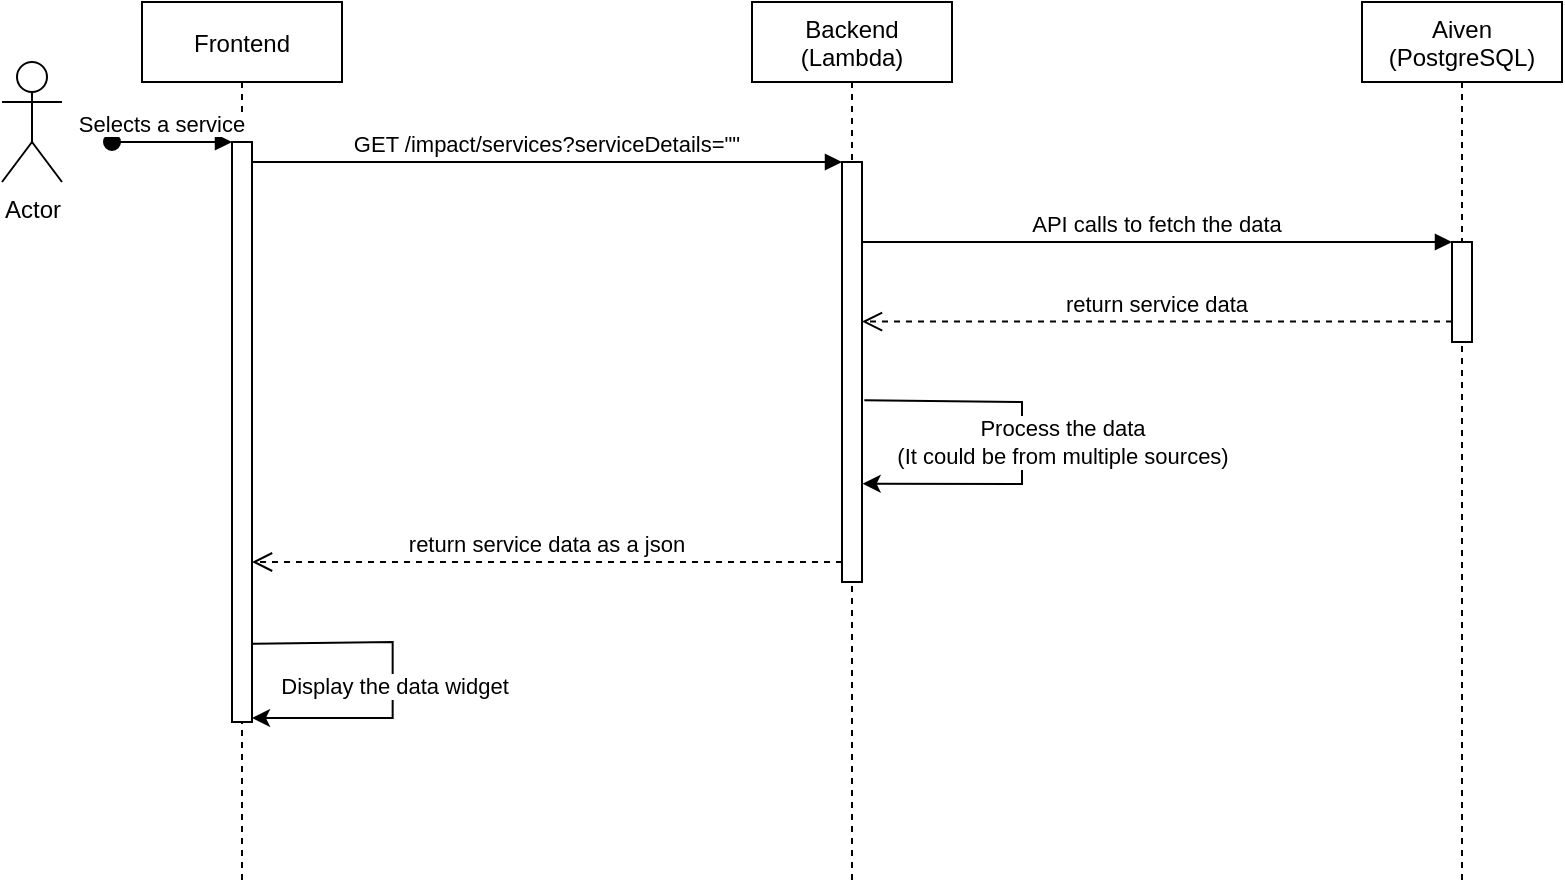 <mxfile version="15.8.3" type="github" pages="2">
  <diagram id="kgpKYQtTHZ0yAKxKKP6v" name="Page-1">
    <mxGraphModel dx="988" dy="530" grid="1" gridSize="10" guides="1" tooltips="1" connect="1" arrows="1" fold="1" page="1" pageScale="1" pageWidth="850" pageHeight="1100" math="0" shadow="0">
      <root>
        <mxCell id="0" />
        <mxCell id="1" parent="0" />
        <mxCell id="3nuBFxr9cyL0pnOWT2aG-1" value="Frontend" style="shape=umlLifeline;perimeter=lifelinePerimeter;container=1;collapsible=0;recursiveResize=0;rounded=0;shadow=0;strokeWidth=1;" parent="1" vertex="1">
          <mxGeometry x="120" y="80" width="100" height="440" as="geometry" />
        </mxCell>
        <mxCell id="3nuBFxr9cyL0pnOWT2aG-2" value="" style="points=[];perimeter=orthogonalPerimeter;rounded=0;shadow=0;strokeWidth=1;" parent="3nuBFxr9cyL0pnOWT2aG-1" vertex="1">
          <mxGeometry x="45" y="70" width="10" height="290" as="geometry" />
        </mxCell>
        <mxCell id="3nuBFxr9cyL0pnOWT2aG-3" value="Selects a service" style="verticalAlign=bottom;startArrow=oval;endArrow=block;startSize=8;shadow=0;strokeWidth=1;" parent="3nuBFxr9cyL0pnOWT2aG-1" target="3nuBFxr9cyL0pnOWT2aG-2" edge="1">
          <mxGeometry x="-0.167" relative="1" as="geometry">
            <mxPoint x="-15" y="70" as="sourcePoint" />
            <mxPoint as="offset" />
          </mxGeometry>
        </mxCell>
        <mxCell id="3nuBFxr9cyL0pnOWT2aG-5" value="Backend&#xa;(Lambda)&#xa;" style="shape=umlLifeline;perimeter=lifelinePerimeter;container=1;collapsible=0;recursiveResize=0;rounded=0;shadow=0;strokeWidth=1;verticalAlign=top;" parent="1" vertex="1">
          <mxGeometry x="425" y="80" width="100" height="440" as="geometry" />
        </mxCell>
        <mxCell id="3nuBFxr9cyL0pnOWT2aG-8" value="GET /impact/services?serviceDetails=&quot;&quot;" style="verticalAlign=bottom;endArrow=block;entryX=0;entryY=0;shadow=0;strokeWidth=1;" parent="1" source="3nuBFxr9cyL0pnOWT2aG-2" target="3nuBFxr9cyL0pnOWT2aG-6" edge="1">
          <mxGeometry relative="1" as="geometry">
            <mxPoint x="275" y="160" as="sourcePoint" />
          </mxGeometry>
        </mxCell>
        <mxCell id="bjiNIsq0SNfEpSB21Sv3-1" value="Actor" style="shape=umlActor;verticalLabelPosition=bottom;verticalAlign=top;html=1;outlineConnect=0;" vertex="1" parent="1">
          <mxGeometry x="50" y="110" width="30" height="60" as="geometry" />
        </mxCell>
        <mxCell id="3nuBFxr9cyL0pnOWT2aG-6" value="" style="points=[];perimeter=orthogonalPerimeter;rounded=0;shadow=0;strokeWidth=1;" parent="1" vertex="1">
          <mxGeometry x="470" y="160" width="10" height="210" as="geometry" />
        </mxCell>
        <mxCell id="bjiNIsq0SNfEpSB21Sv3-3" value="API calls to fetch the data" style="verticalAlign=bottom;endArrow=block;entryX=0;entryY=0;shadow=0;strokeWidth=1;" edge="1" parent="1">
          <mxGeometry relative="1" as="geometry">
            <mxPoint x="480" y="200.0" as="sourcePoint" />
            <mxPoint x="775" y="200.0" as="targetPoint" />
          </mxGeometry>
        </mxCell>
        <mxCell id="bjiNIsq0SNfEpSB21Sv3-4" value="Aiven&#xa;(PostgreSQL)" style="shape=umlLifeline;perimeter=lifelinePerimeter;container=1;collapsible=0;recursiveResize=0;rounded=0;shadow=0;strokeWidth=1;verticalAlign=top;" vertex="1" parent="1">
          <mxGeometry x="730" y="80" width="100" height="440" as="geometry" />
        </mxCell>
        <mxCell id="bjiNIsq0SNfEpSB21Sv3-5" value="return service data" style="verticalAlign=bottom;endArrow=open;dashed=1;endSize=8;exitX=0;exitY=0.95;shadow=0;strokeWidth=1;" edge="1" parent="bjiNIsq0SNfEpSB21Sv3-4">
          <mxGeometry relative="1" as="geometry">
            <mxPoint x="-250" y="159.76" as="targetPoint" />
            <mxPoint x="45" y="159.76" as="sourcePoint" />
          </mxGeometry>
        </mxCell>
        <mxCell id="bjiNIsq0SNfEpSB21Sv3-6" value="" style="points=[];perimeter=orthogonalPerimeter;rounded=0;shadow=0;strokeWidth=1;" vertex="1" parent="bjiNIsq0SNfEpSB21Sv3-4">
          <mxGeometry x="45" y="120" width="10" height="50" as="geometry" />
        </mxCell>
        <mxCell id="bjiNIsq0SNfEpSB21Sv3-2" value="return service data as a json" style="verticalAlign=bottom;endArrow=open;dashed=1;endSize=8;exitX=0;exitY=0.95;shadow=0;strokeWidth=1;" edge="1" parent="1">
          <mxGeometry relative="1" as="geometry">
            <mxPoint x="175" y="360.0" as="targetPoint" />
            <mxPoint x="470" y="360.0" as="sourcePoint" />
          </mxGeometry>
        </mxCell>
        <mxCell id="bjiNIsq0SNfEpSB21Sv3-10" value="" style="endArrow=classic;html=1;rounded=0;exitX=0.95;exitY=0.865;exitDx=0;exitDy=0;exitPerimeter=0;" edge="1" parent="1" source="3nuBFxr9cyL0pnOWT2aG-2">
          <mxGeometry width="50" height="50" relative="1" as="geometry">
            <mxPoint x="181.33" y="400" as="sourcePoint" />
            <mxPoint x="175" y="438" as="targetPoint" />
            <Array as="points">
              <mxPoint x="245.33" y="400" />
              <mxPoint x="245.33" y="438" />
            </Array>
          </mxGeometry>
        </mxCell>
        <mxCell id="bjiNIsq0SNfEpSB21Sv3-11" value="Display the data widget" style="edgeLabel;html=1;align=center;verticalAlign=middle;resizable=0;points=[];" vertex="1" connectable="0" parent="bjiNIsq0SNfEpSB21Sv3-10">
          <mxGeometry x="0.039" relative="1" as="geometry">
            <mxPoint as="offset" />
          </mxGeometry>
        </mxCell>
        <mxCell id="ci0X8jj6aM_g-d9tYnLy-1" value="" style="endArrow=classic;html=1;rounded=0;exitX=1.117;exitY=0.567;exitDx=0;exitDy=0;exitPerimeter=0;entryX=1.033;entryY=0.766;entryDx=0;entryDy=0;entryPerimeter=0;" edge="1" parent="1" source="3nuBFxr9cyL0pnOWT2aG-6" target="3nuBFxr9cyL0pnOWT2aG-6">
          <mxGeometry width="50" height="50" relative="1" as="geometry">
            <mxPoint x="470" y="370" as="sourcePoint" />
            <mxPoint x="560" y="280" as="targetPoint" />
            <Array as="points">
              <mxPoint x="560" y="280" />
              <mxPoint x="560" y="321" />
            </Array>
          </mxGeometry>
        </mxCell>
        <mxCell id="ci0X8jj6aM_g-d9tYnLy-2" value="Process the data&lt;br&gt;(It could be from multiple sources)" style="edgeLabel;html=1;align=center;verticalAlign=middle;resizable=0;points=[];" vertex="1" connectable="0" parent="ci0X8jj6aM_g-d9tYnLy-1">
          <mxGeometry x="0.029" y="2" relative="1" as="geometry">
            <mxPoint x="18" y="-4" as="offset" />
          </mxGeometry>
        </mxCell>
      </root>
    </mxGraphModel>
  </diagram>
  <diagram id="66UujwY3ePR--F8kp6VW" name="Page-2">
    <mxGraphModel dx="988" dy="530" grid="1" gridSize="10" guides="1" tooltips="1" connect="1" arrows="1" fold="1" page="1" pageScale="1" pageWidth="827" pageHeight="1169" math="0" shadow="0">
      <root>
        <mxCell id="DDKRjLYE_4Fz4JKEvsOI-0" />
        <mxCell id="DDKRjLYE_4Fz4JKEvsOI-1" parent="DDKRjLYE_4Fz4JKEvsOI-0" />
        <mxCell id="WkopU08fb-wztO2uB9zb-0" value="Frontend" style="shape=umlLifeline;perimeter=lifelinePerimeter;container=1;collapsible=0;recursiveResize=0;rounded=0;shadow=0;strokeWidth=1;" vertex="1" parent="DDKRjLYE_4Fz4JKEvsOI-1">
          <mxGeometry x="120" y="80" width="100" height="560" as="geometry" />
        </mxCell>
        <mxCell id="WkopU08fb-wztO2uB9zb-1" value="" style="points=[];perimeter=orthogonalPerimeter;rounded=0;shadow=0;strokeWidth=1;" vertex="1" parent="WkopU08fb-wztO2uB9zb-0">
          <mxGeometry x="45" y="70" width="10" height="410" as="geometry" />
        </mxCell>
        <mxCell id="WkopU08fb-wztO2uB9zb-2" value="Views current services" style="verticalAlign=bottom;startArrow=oval;endArrow=block;startSize=8;shadow=0;strokeWidth=1;" edge="1" parent="WkopU08fb-wztO2uB9zb-0" target="WkopU08fb-wztO2uB9zb-1">
          <mxGeometry x="-0.167" relative="1" as="geometry">
            <mxPoint x="-15" y="70" as="sourcePoint" />
            <mxPoint as="offset" />
          </mxGeometry>
        </mxCell>
        <mxCell id="WkopU08fb-wztO2uB9zb-12" value="" style="endArrow=classic;html=1;rounded=0;exitX=1.1;exitY=0.805;exitDx=0;exitDy=0;exitPerimeter=0;entryX=1.1;entryY=0.905;entryDx=0;entryDy=0;entryPerimeter=0;" edge="1" parent="WkopU08fb-wztO2uB9zb-0" source="WkopU08fb-wztO2uB9zb-1" target="WkopU08fb-wztO2uB9zb-1">
          <mxGeometry width="50" height="50" relative="1" as="geometry">
            <mxPoint x="180" y="390" as="sourcePoint" />
            <mxPoint x="120" y="420" as="targetPoint" />
            <Array as="points">
              <mxPoint x="120" y="400" />
              <mxPoint x="120" y="441" />
            </Array>
          </mxGeometry>
        </mxCell>
        <mxCell id="WkopU08fb-wztO2uB9zb-13" value="Display the data widget" style="edgeLabel;html=1;align=center;verticalAlign=middle;resizable=0;points=[];" vertex="1" connectable="0" parent="WkopU08fb-wztO2uB9zb-12">
          <mxGeometry x="0.039" relative="1" as="geometry">
            <mxPoint as="offset" />
          </mxGeometry>
        </mxCell>
        <mxCell id="WkopU08fb-wztO2uB9zb-3" value="Backend&#xa;(Lambda)&#xa;" style="shape=umlLifeline;perimeter=lifelinePerimeter;container=1;collapsible=0;recursiveResize=0;rounded=0;shadow=0;strokeWidth=1;verticalAlign=top;" vertex="1" parent="DDKRjLYE_4Fz4JKEvsOI-1">
          <mxGeometry x="425" y="80" width="100" height="560" as="geometry" />
        </mxCell>
        <mxCell id="WkopU08fb-wztO2uB9zb-4" value="GET /impact/services?serviceDetails=&quot;&quot;" style="verticalAlign=bottom;endArrow=block;entryX=0;entryY=0;shadow=0;strokeWidth=1;" edge="1" parent="DDKRjLYE_4Fz4JKEvsOI-1" source="WkopU08fb-wztO2uB9zb-1" target="WkopU08fb-wztO2uB9zb-6">
          <mxGeometry relative="1" as="geometry">
            <mxPoint x="275" y="160" as="sourcePoint" />
          </mxGeometry>
        </mxCell>
        <mxCell id="WkopU08fb-wztO2uB9zb-5" value="Actor" style="shape=umlActor;verticalLabelPosition=bottom;verticalAlign=top;html=1;outlineConnect=0;" vertex="1" parent="DDKRjLYE_4Fz4JKEvsOI-1">
          <mxGeometry x="50" y="110" width="30" height="60" as="geometry" />
        </mxCell>
        <mxCell id="WkopU08fb-wztO2uB9zb-6" value="" style="points=[];perimeter=orthogonalPerimeter;rounded=0;shadow=0;strokeWidth=1;" vertex="1" parent="DDKRjLYE_4Fz4JKEvsOI-1">
          <mxGeometry x="470" y="160" width="10" height="290" as="geometry" />
        </mxCell>
        <mxCell id="WkopU08fb-wztO2uB9zb-7" value="API calls to fetch the data" style="verticalAlign=bottom;endArrow=block;entryX=0;entryY=0;shadow=0;strokeWidth=1;" edge="1" parent="DDKRjLYE_4Fz4JKEvsOI-1">
          <mxGeometry relative="1" as="geometry">
            <mxPoint x="480" y="200.0" as="sourcePoint" />
            <mxPoint x="775" y="200.0" as="targetPoint" />
          </mxGeometry>
        </mxCell>
        <mxCell id="WkopU08fb-wztO2uB9zb-8" value="Aiven&#xa;(PostgreSQL)" style="shape=umlLifeline;perimeter=lifelinePerimeter;container=1;collapsible=0;recursiveResize=0;rounded=0;shadow=0;strokeWidth=1;verticalAlign=top;" vertex="1" parent="DDKRjLYE_4Fz4JKEvsOI-1">
          <mxGeometry x="730" y="80" width="100" height="560" as="geometry" />
        </mxCell>
        <mxCell id="WkopU08fb-wztO2uB9zb-9" value="return service data" style="verticalAlign=bottom;endArrow=open;dashed=1;endSize=8;exitX=0;exitY=0.95;shadow=0;strokeWidth=1;" edge="1" parent="WkopU08fb-wztO2uB9zb-8">
          <mxGeometry relative="1" as="geometry">
            <mxPoint x="-250" y="159.76" as="targetPoint" />
            <mxPoint x="45" y="159.76" as="sourcePoint" />
          </mxGeometry>
        </mxCell>
        <mxCell id="WkopU08fb-wztO2uB9zb-10" value="" style="points=[];perimeter=orthogonalPerimeter;rounded=0;shadow=0;strokeWidth=1;" vertex="1" parent="WkopU08fb-wztO2uB9zb-8">
          <mxGeometry x="45" y="120" width="10" height="50" as="geometry" />
        </mxCell>
        <mxCell id="WkopU08fb-wztO2uB9zb-11" value="return service data as a json" style="verticalAlign=bottom;endArrow=open;dashed=1;endSize=8;exitX=0;exitY=0.95;shadow=0;strokeWidth=1;" edge="1" parent="DDKRjLYE_4Fz4JKEvsOI-1">
          <mxGeometry relative="1" as="geometry">
            <mxPoint x="175" y="440.0" as="targetPoint" />
            <mxPoint x="470" y="440.0" as="sourcePoint" />
          </mxGeometry>
        </mxCell>
        <mxCell id="WkopU08fb-wztO2uB9zb-14" value="" style="endArrow=classic;html=1;rounded=0;entryX=1.2;entryY=0.555;entryDx=0;entryDy=0;entryPerimeter=0;" edge="1" parent="DDKRjLYE_4Fz4JKEvsOI-1" target="WkopU08fb-wztO2uB9zb-6">
          <mxGeometry width="50" height="50" relative="1" as="geometry">
            <mxPoint x="482" y="280" as="sourcePoint" />
            <mxPoint x="560" y="280" as="targetPoint" />
            <Array as="points">
              <mxPoint x="560" y="280" />
              <mxPoint x="560" y="321" />
            </Array>
          </mxGeometry>
        </mxCell>
        <mxCell id="WkopU08fb-wztO2uB9zb-15" value="Process the data&lt;br&gt;(It could be from multiple sources)" style="edgeLabel;html=1;align=center;verticalAlign=middle;resizable=0;points=[];" vertex="1" connectable="0" parent="WkopU08fb-wztO2uB9zb-14">
          <mxGeometry x="0.029" y="2" relative="1" as="geometry">
            <mxPoint x="18" y="-4" as="offset" />
          </mxGeometry>
        </mxCell>
        <mxCell id="WkopU08fb-wztO2uB9zb-16" value="" style="endArrow=classic;html=1;rounded=0;entryX=1.2;entryY=0.555;entryDx=0;entryDy=0;entryPerimeter=0;" edge="1" parent="DDKRjLYE_4Fz4JKEvsOI-1">
          <mxGeometry width="50" height="50" relative="1" as="geometry">
            <mxPoint x="480" y="360" as="sourcePoint" />
            <mxPoint x="480" y="400.95" as="targetPoint" />
            <Array as="points">
              <mxPoint x="558" y="360" />
              <mxPoint x="558" y="401" />
            </Array>
          </mxGeometry>
        </mxCell>
        <mxCell id="WkopU08fb-wztO2uB9zb-17" value="Predict impact in the future" style="edgeLabel;html=1;align=center;verticalAlign=middle;resizable=0;points=[];" vertex="1" connectable="0" parent="WkopU08fb-wztO2uB9zb-16">
          <mxGeometry x="0.029" y="2" relative="1" as="geometry">
            <mxPoint x="18" y="-4" as="offset" />
          </mxGeometry>
        </mxCell>
      </root>
    </mxGraphModel>
  </diagram>
</mxfile>
